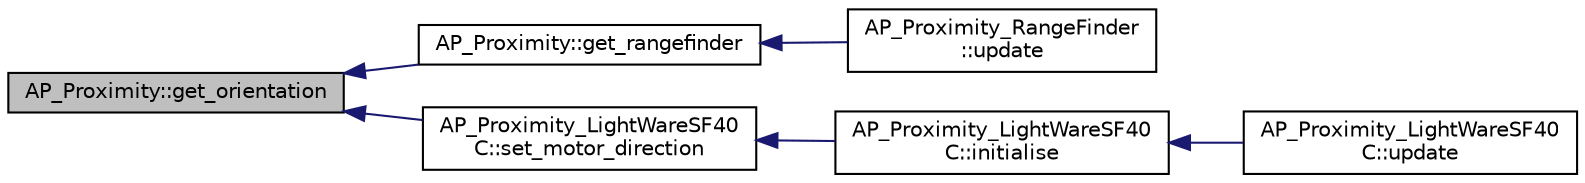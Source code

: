 digraph "AP_Proximity::get_orientation"
{
 // INTERACTIVE_SVG=YES
  edge [fontname="Helvetica",fontsize="10",labelfontname="Helvetica",labelfontsize="10"];
  node [fontname="Helvetica",fontsize="10",shape=record];
  rankdir="LR";
  Node1 [label="AP_Proximity::get_orientation",height=0.2,width=0.4,color="black", fillcolor="grey75", style="filled", fontcolor="black"];
  Node1 -> Node2 [dir="back",color="midnightblue",fontsize="10",style="solid",fontname="Helvetica"];
  Node2 [label="AP_Proximity::get_rangefinder",height=0.2,width=0.4,color="black", fillcolor="white", style="filled",URL="$classAP__Proximity.html#ad4fb9ab075ae03b9592276dcaf9e63d4"];
  Node2 -> Node3 [dir="back",color="midnightblue",fontsize="10",style="solid",fontname="Helvetica"];
  Node3 [label="AP_Proximity_RangeFinder\l::update",height=0.2,width=0.4,color="black", fillcolor="white", style="filled",URL="$classAP__Proximity__RangeFinder.html#a00972bd55509a984f8a71c4cfdb78445"];
  Node1 -> Node4 [dir="back",color="midnightblue",fontsize="10",style="solid",fontname="Helvetica"];
  Node4 [label="AP_Proximity_LightWareSF40\lC::set_motor_direction",height=0.2,width=0.4,color="black", fillcolor="white", style="filled",URL="$classAP__Proximity__LightWareSF40C.html#a4e52a344292dc303a19d5a89edf3c799"];
  Node4 -> Node5 [dir="back",color="midnightblue",fontsize="10",style="solid",fontname="Helvetica"];
  Node5 [label="AP_Proximity_LightWareSF40\lC::initialise",height=0.2,width=0.4,color="black", fillcolor="white", style="filled",URL="$classAP__Proximity__LightWareSF40C.html#ad1302483409899abe3a4812e7b81bf8c"];
  Node5 -> Node6 [dir="back",color="midnightblue",fontsize="10",style="solid",fontname="Helvetica"];
  Node6 [label="AP_Proximity_LightWareSF40\lC::update",height=0.2,width=0.4,color="black", fillcolor="white", style="filled",URL="$classAP__Proximity__LightWareSF40C.html#a18aa0409570b7f8158df3a5acff152fa"];
}
